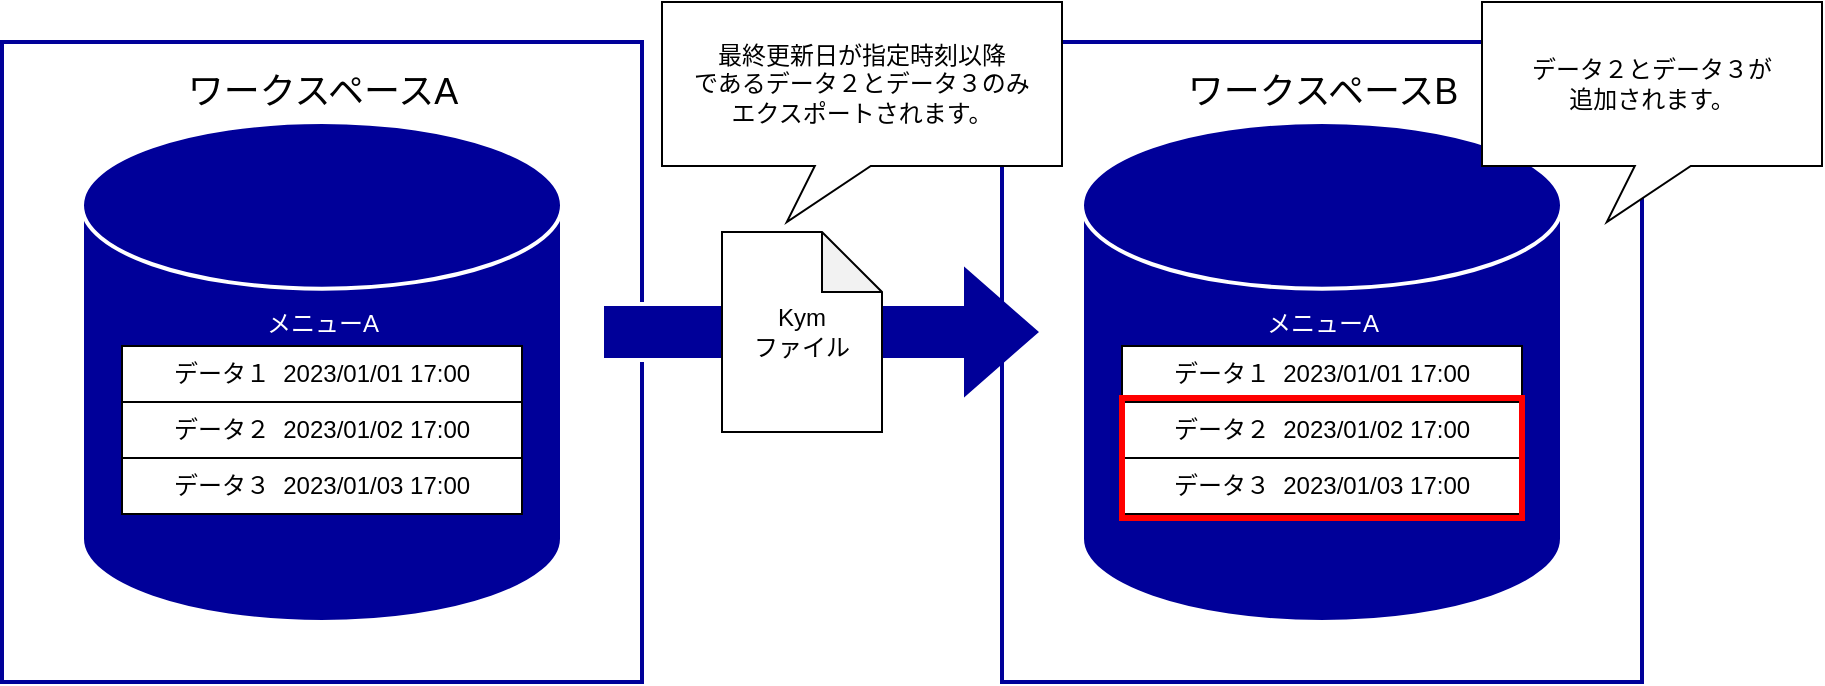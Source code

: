 <mxfile version="21.3.7" type="device">
  <diagram name="ページ1" id="nfEcKw9-6iYbInknxupI">
    <mxGraphModel dx="1050" dy="549" grid="1" gridSize="10" guides="1" tooltips="1" connect="1" arrows="1" fold="1" page="1" pageScale="1" pageWidth="827" pageHeight="1169" math="0" shadow="0">
      <root>
        <mxCell id="0" />
        <mxCell id="1" parent="0" />
        <mxCell id="pw9xZOHRmdE0OJi-8WqL-1" value="" style="rounded=0;whiteSpace=wrap;html=1;strokeWidth=2;strokeColor=#000099;fillColor=none;" parent="1" vertex="1">
          <mxGeometry x="40" y="40" width="320" height="320" as="geometry" />
        </mxCell>
        <mxCell id="pw9xZOHRmdE0OJi-8WqL-2" value="ワークスペースA" style="text;html=1;align=center;verticalAlign=middle;resizable=0;points=[];autosize=1;strokeColor=none;fillColor=none;fontSize=18;" parent="1" vertex="1">
          <mxGeometry x="120" y="45" width="160" height="40" as="geometry" />
        </mxCell>
        <mxCell id="pw9xZOHRmdE0OJi-8WqL-3" value="" style="strokeWidth=2;html=1;shape=mxgraph.flowchart.database;whiteSpace=wrap;fillColor=#000099;strokeColor=#FFFFFF;" parent="1" vertex="1">
          <mxGeometry x="80" y="80" width="240" height="250" as="geometry" />
        </mxCell>
        <mxCell id="pw9xZOHRmdE0OJi-8WqL-4" value="メニューA" style="text;html=1;align=center;verticalAlign=middle;resizable=0;points=[];autosize=1;strokeColor=none;fillColor=none;fontColor=#FFFFFF;" parent="1" vertex="1">
          <mxGeometry x="160" y="166" width="80" height="30" as="geometry" />
        </mxCell>
        <mxCell id="pw9xZOHRmdE0OJi-8WqL-5" value="" style="verticalLabelPosition=bottom;verticalAlign=top;html=1;strokeWidth=2;shape=mxgraph.arrows2.arrow;dy=0.6;dx=40;notch=0;strokeColor=#FFFFFF;fillColor=#000099;" parent="1" vertex="1">
          <mxGeometry x="340" y="150" width="220" height="70" as="geometry" />
        </mxCell>
        <mxCell id="pw9xZOHRmdE0OJi-8WqL-6" value="Kym&lt;br&gt;ファイル" style="shape=note;whiteSpace=wrap;html=1;backgroundOutline=1;darkOpacity=0.05;" parent="1" vertex="1">
          <mxGeometry x="400" y="135" width="80" height="100" as="geometry" />
        </mxCell>
        <mxCell id="pw9xZOHRmdE0OJi-8WqL-7" value="データ１&amp;nbsp; 2023/01/01 17:00" style="rounded=0;whiteSpace=wrap;html=1;" parent="1" vertex="1">
          <mxGeometry x="100" y="192" width="200" height="28" as="geometry" />
        </mxCell>
        <mxCell id="pw9xZOHRmdE0OJi-8WqL-8" value="データ２&amp;nbsp; 2023/01/02 17:00" style="rounded=0;whiteSpace=wrap;html=1;" parent="1" vertex="1">
          <mxGeometry x="100" y="220" width="200" height="28" as="geometry" />
        </mxCell>
        <mxCell id="pw9xZOHRmdE0OJi-8WqL-9" value="データ３&amp;nbsp; 2023/01/03 17:00" style="rounded=0;whiteSpace=wrap;html=1;" parent="1" vertex="1">
          <mxGeometry x="100" y="248" width="200" height="28" as="geometry" />
        </mxCell>
        <mxCell id="pw9xZOHRmdE0OJi-8WqL-11" value="" style="rounded=0;whiteSpace=wrap;html=1;strokeWidth=2;strokeColor=#000099;fillColor=none;" parent="1" vertex="1">
          <mxGeometry x="540" y="40" width="320" height="320" as="geometry" />
        </mxCell>
        <mxCell id="pw9xZOHRmdE0OJi-8WqL-12" value="ワークスペースB" style="text;html=1;align=center;verticalAlign=middle;resizable=0;points=[];autosize=1;strokeColor=none;fillColor=none;fontSize=18;" parent="1" vertex="1">
          <mxGeometry x="620" y="45" width="160" height="40" as="geometry" />
        </mxCell>
        <mxCell id="pw9xZOHRmdE0OJi-8WqL-13" value="" style="strokeWidth=2;html=1;shape=mxgraph.flowchart.database;whiteSpace=wrap;fillColor=#000099;strokeColor=#FFFFFF;" parent="1" vertex="1">
          <mxGeometry x="580" y="80" width="240" height="250" as="geometry" />
        </mxCell>
        <mxCell id="pw9xZOHRmdE0OJi-8WqL-14" value="メニューA" style="text;html=1;align=center;verticalAlign=middle;resizable=0;points=[];autosize=1;strokeColor=none;fillColor=none;fontColor=#FFFFFF;" parent="1" vertex="1">
          <mxGeometry x="660" y="166" width="80" height="30" as="geometry" />
        </mxCell>
        <mxCell id="pw9xZOHRmdE0OJi-8WqL-10" value="最終更新日が指定時刻以降&lt;br&gt;であるデータ２とデータ３のみ&lt;br&gt;エクスポートされます。" style="whiteSpace=wrap;html=1;shape=mxgraph.basic.rectCallout;dx=90.4;dy=28;boundedLbl=1;" parent="1" vertex="1">
          <mxGeometry x="370" y="20" width="200" height="110" as="geometry" />
        </mxCell>
        <mxCell id="HveXx8hcH5dClxAV7sUE-1" value="データ１&amp;nbsp; 2023/01/01 17:00" style="rounded=0;whiteSpace=wrap;html=1;" parent="1" vertex="1">
          <mxGeometry x="600" y="192" width="200" height="28" as="geometry" />
        </mxCell>
        <mxCell id="HveXx8hcH5dClxAV7sUE-2" value="データ２&amp;nbsp; 2023/01/02 17:00" style="rounded=0;whiteSpace=wrap;html=1;" parent="1" vertex="1">
          <mxGeometry x="600" y="220" width="200" height="28" as="geometry" />
        </mxCell>
        <mxCell id="HveXx8hcH5dClxAV7sUE-3" value="データ３&amp;nbsp; 2023/01/03 17:00" style="rounded=0;whiteSpace=wrap;html=1;" parent="1" vertex="1">
          <mxGeometry x="600" y="248" width="200" height="28" as="geometry" />
        </mxCell>
        <mxCell id="HveXx8hcH5dClxAV7sUE-4" value="" style="verticalLabelPosition=bottom;verticalAlign=top;html=1;shape=mxgraph.basic.rect;fillColor2=none;strokeWidth=3;size=20;indent=5;fillColor=none;strokeColor=#FF0000;" parent="1" vertex="1">
          <mxGeometry x="600" y="218" width="200" height="60" as="geometry" />
        </mxCell>
        <mxCell id="HveXx8hcH5dClxAV7sUE-5" value="データ２とデータ３が&lt;br&gt;追加されます。" style="whiteSpace=wrap;html=1;shape=mxgraph.basic.rectCallout;dx=90.4;dy=28;boundedLbl=1;" parent="1" vertex="1">
          <mxGeometry x="780" y="20" width="170" height="110" as="geometry" />
        </mxCell>
      </root>
    </mxGraphModel>
  </diagram>
</mxfile>
